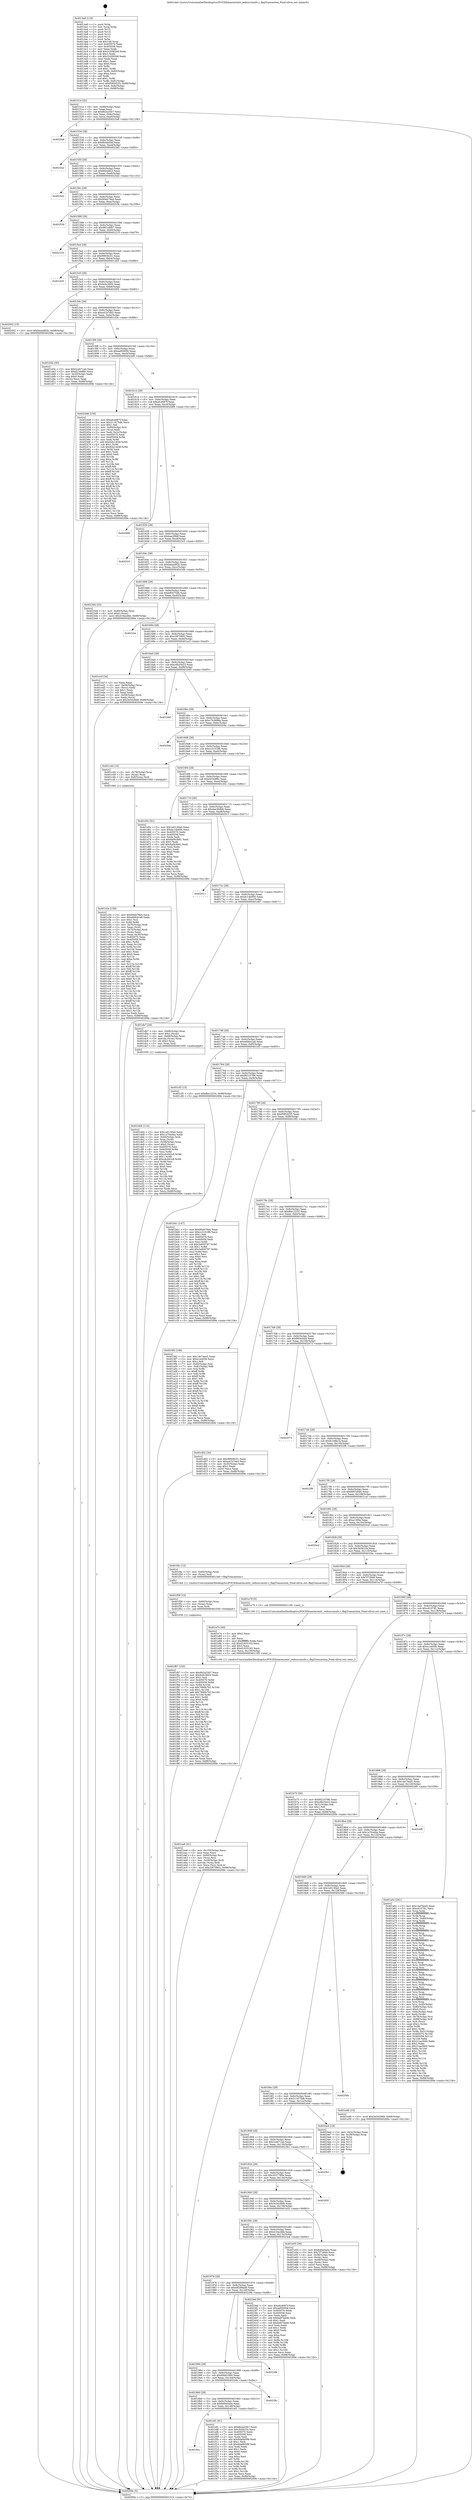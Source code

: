 digraph "0x4014a0" {
  label = "0x4014a0 (/mnt/c/Users/mathe/Desktop/tcc/POCII/binaries/extr_redissrcmulti.c_flagTransaction_Final-ollvm.out::main(0))"
  labelloc = "t"
  node[shape=record]

  Entry [label="",width=0.3,height=0.3,shape=circle,fillcolor=black,style=filled]
  "0x401514" [label="{
     0x401514 [32]\l
     | [instrs]\l
     &nbsp;&nbsp;0x401514 \<+6\>: mov -0x88(%rbp),%eax\l
     &nbsp;&nbsp;0x40151a \<+2\>: mov %eax,%ecx\l
     &nbsp;&nbsp;0x40151c \<+6\>: sub $0x8b2a25b7,%ecx\l
     &nbsp;&nbsp;0x401522 \<+6\>: mov %eax,-0x9c(%rbp)\l
     &nbsp;&nbsp;0x401528 \<+6\>: mov %ecx,-0xa0(%rbp)\l
     &nbsp;&nbsp;0x40152e \<+6\>: je 00000000004025a8 \<main+0x1108\>\l
  }"]
  "0x4025a8" [label="{
     0x4025a8\l
  }", style=dashed]
  "0x401534" [label="{
     0x401534 [28]\l
     | [instrs]\l
     &nbsp;&nbsp;0x401534 \<+5\>: jmp 0000000000401539 \<main+0x99\>\l
     &nbsp;&nbsp;0x401539 \<+6\>: mov -0x9c(%rbp),%eax\l
     &nbsp;&nbsp;0x40153f \<+5\>: sub $0x8b4d45ef,%eax\l
     &nbsp;&nbsp;0x401544 \<+6\>: mov %eax,-0xa4(%rbp)\l
     &nbsp;&nbsp;0x40154a \<+6\>: je 00000000004023a2 \<main+0xf02\>\l
  }"]
  Exit [label="",width=0.3,height=0.3,shape=circle,fillcolor=black,style=filled,peripheries=2]
  "0x4023a2" [label="{
     0x4023a2\l
  }", style=dashed]
  "0x401550" [label="{
     0x401550 [28]\l
     | [instrs]\l
     &nbsp;&nbsp;0x401550 \<+5\>: jmp 0000000000401555 \<main+0xb5\>\l
     &nbsp;&nbsp;0x401555 \<+6\>: mov -0x9c(%rbp),%eax\l
     &nbsp;&nbsp;0x40155b \<+5\>: sub $0x8decfdc3,%eax\l
     &nbsp;&nbsp;0x401560 \<+6\>: mov %eax,-0xa8(%rbp)\l
     &nbsp;&nbsp;0x401566 \<+6\>: je 00000000004025d2 \<main+0x1132\>\l
  }"]
  "0x401f67" [label="{
     0x401f67 [155]\l
     | [instrs]\l
     &nbsp;&nbsp;0x401f67 \<+5\>: mov $0x8b2a25b7,%ecx\l
     &nbsp;&nbsp;0x401f6c \<+5\>: mov $0x9c6c3603,%edx\l
     &nbsp;&nbsp;0x401f71 \<+3\>: mov $0x1,%sil\l
     &nbsp;&nbsp;0x401f74 \<+8\>: mov 0x405070,%r8d\l
     &nbsp;&nbsp;0x401f7c \<+8\>: mov 0x405058,%r9d\l
     &nbsp;&nbsp;0x401f84 \<+3\>: mov %r8d,%r10d\l
     &nbsp;&nbsp;0x401f87 \<+7\>: sub $0x7680b793,%r10d\l
     &nbsp;&nbsp;0x401f8e \<+4\>: sub $0x1,%r10d\l
     &nbsp;&nbsp;0x401f92 \<+7\>: add $0x7680b793,%r10d\l
     &nbsp;&nbsp;0x401f99 \<+4\>: imul %r10d,%r8d\l
     &nbsp;&nbsp;0x401f9d \<+4\>: and $0x1,%r8d\l
     &nbsp;&nbsp;0x401fa1 \<+4\>: cmp $0x0,%r8d\l
     &nbsp;&nbsp;0x401fa5 \<+4\>: sete %r11b\l
     &nbsp;&nbsp;0x401fa9 \<+4\>: cmp $0xa,%r9d\l
     &nbsp;&nbsp;0x401fad \<+3\>: setl %bl\l
     &nbsp;&nbsp;0x401fb0 \<+3\>: mov %r11b,%r14b\l
     &nbsp;&nbsp;0x401fb3 \<+4\>: xor $0xff,%r14b\l
     &nbsp;&nbsp;0x401fb7 \<+3\>: mov %bl,%r15b\l
     &nbsp;&nbsp;0x401fba \<+4\>: xor $0xff,%r15b\l
     &nbsp;&nbsp;0x401fbe \<+4\>: xor $0x0,%sil\l
     &nbsp;&nbsp;0x401fc2 \<+3\>: mov %r14b,%r12b\l
     &nbsp;&nbsp;0x401fc5 \<+4\>: and $0x0,%r12b\l
     &nbsp;&nbsp;0x401fc9 \<+3\>: and %sil,%r11b\l
     &nbsp;&nbsp;0x401fcc \<+3\>: mov %r15b,%r13b\l
     &nbsp;&nbsp;0x401fcf \<+4\>: and $0x0,%r13b\l
     &nbsp;&nbsp;0x401fd3 \<+3\>: and %sil,%bl\l
     &nbsp;&nbsp;0x401fd6 \<+3\>: or %r11b,%r12b\l
     &nbsp;&nbsp;0x401fd9 \<+3\>: or %bl,%r13b\l
     &nbsp;&nbsp;0x401fdc \<+3\>: xor %r13b,%r12b\l
     &nbsp;&nbsp;0x401fdf \<+3\>: or %r15b,%r14b\l
     &nbsp;&nbsp;0x401fe2 \<+4\>: xor $0xff,%r14b\l
     &nbsp;&nbsp;0x401fe6 \<+4\>: or $0x0,%sil\l
     &nbsp;&nbsp;0x401fea \<+3\>: and %sil,%r14b\l
     &nbsp;&nbsp;0x401fed \<+3\>: or %r14b,%r12b\l
     &nbsp;&nbsp;0x401ff0 \<+4\>: test $0x1,%r12b\l
     &nbsp;&nbsp;0x401ff4 \<+3\>: cmovne %edx,%ecx\l
     &nbsp;&nbsp;0x401ff7 \<+6\>: mov %ecx,-0x88(%rbp)\l
     &nbsp;&nbsp;0x401ffd \<+5\>: jmp 000000000040269e \<main+0x11fe\>\l
  }"]
  "0x4025d2" [label="{
     0x4025d2\l
  }", style=dashed]
  "0x40156c" [label="{
     0x40156c [28]\l
     | [instrs]\l
     &nbsp;&nbsp;0x40156c \<+5\>: jmp 0000000000401571 \<main+0xd1\>\l
     &nbsp;&nbsp;0x401571 \<+6\>: mov -0x9c(%rbp),%eax\l
     &nbsp;&nbsp;0x401577 \<+5\>: sub $0x90eb79a4,%eax\l
     &nbsp;&nbsp;0x40157c \<+6\>: mov %eax,-0xac(%rbp)\l
     &nbsp;&nbsp;0x401582 \<+6\>: je 000000000040253b \<main+0x109b\>\l
  }"]
  "0x401f58" [label="{
     0x401f58 [15]\l
     | [instrs]\l
     &nbsp;&nbsp;0x401f58 \<+4\>: mov -0x60(%rbp),%rax\l
     &nbsp;&nbsp;0x401f5c \<+3\>: mov (%rax),%rax\l
     &nbsp;&nbsp;0x401f5f \<+3\>: mov %rax,%rdi\l
     &nbsp;&nbsp;0x401f62 \<+5\>: call 0000000000401030 \<free@plt\>\l
     | [calls]\l
     &nbsp;&nbsp;0x401030 \{1\} (unknown)\l
  }"]
  "0x40253b" [label="{
     0x40253b\l
  }", style=dashed]
  "0x401588" [label="{
     0x401588 [28]\l
     | [instrs]\l
     &nbsp;&nbsp;0x401588 \<+5\>: jmp 000000000040158d \<main+0xed\>\l
     &nbsp;&nbsp;0x40158d \<+6\>: mov -0x9c(%rbp),%eax\l
     &nbsp;&nbsp;0x401593 \<+5\>: sub $0x981cd6b7,%eax\l
     &nbsp;&nbsp;0x401598 \<+6\>: mov %eax,-0xb0(%rbp)\l
     &nbsp;&nbsp;0x40159e \<+6\>: je 0000000000402219 \<main+0xd79\>\l
  }"]
  "0x4019cc" [label="{
     0x4019cc\l
  }", style=dashed]
  "0x402219" [label="{
     0x402219\l
  }", style=dashed]
  "0x4015a4" [label="{
     0x4015a4 [28]\l
     | [instrs]\l
     &nbsp;&nbsp;0x4015a4 \<+5\>: jmp 00000000004015a9 \<main+0x109\>\l
     &nbsp;&nbsp;0x4015a9 \<+6\>: mov -0x9c(%rbp),%eax\l
     &nbsp;&nbsp;0x4015af \<+5\>: sub $0x99836c51,%eax\l
     &nbsp;&nbsp;0x4015b4 \<+6\>: mov %eax,-0xb4(%rbp)\l
     &nbsp;&nbsp;0x4015ba \<+6\>: je 0000000000401d20 \<main+0x880\>\l
  }"]
  "0x401ef1" [label="{
     0x401ef1 [91]\l
     | [instrs]\l
     &nbsp;&nbsp;0x401ef1 \<+5\>: mov $0x8b2a25b7,%eax\l
     &nbsp;&nbsp;0x401ef6 \<+5\>: mov $0x3b56234,%ecx\l
     &nbsp;&nbsp;0x401efb \<+7\>: mov 0x405070,%edx\l
     &nbsp;&nbsp;0x401f02 \<+7\>: mov 0x405058,%esi\l
     &nbsp;&nbsp;0x401f09 \<+2\>: mov %edx,%edi\l
     &nbsp;&nbsp;0x401f0b \<+6\>: add $0x6da0b098,%edi\l
     &nbsp;&nbsp;0x401f11 \<+3\>: sub $0x1,%edi\l
     &nbsp;&nbsp;0x401f14 \<+6\>: sub $0x6da0b098,%edi\l
     &nbsp;&nbsp;0x401f1a \<+3\>: imul %edi,%edx\l
     &nbsp;&nbsp;0x401f1d \<+3\>: and $0x1,%edx\l
     &nbsp;&nbsp;0x401f20 \<+3\>: cmp $0x0,%edx\l
     &nbsp;&nbsp;0x401f23 \<+4\>: sete %r8b\l
     &nbsp;&nbsp;0x401f27 \<+3\>: cmp $0xa,%esi\l
     &nbsp;&nbsp;0x401f2a \<+4\>: setl %r9b\l
     &nbsp;&nbsp;0x401f2e \<+3\>: mov %r8b,%r10b\l
     &nbsp;&nbsp;0x401f31 \<+3\>: and %r9b,%r10b\l
     &nbsp;&nbsp;0x401f34 \<+3\>: xor %r9b,%r8b\l
     &nbsp;&nbsp;0x401f37 \<+3\>: or %r8b,%r10b\l
     &nbsp;&nbsp;0x401f3a \<+4\>: test $0x1,%r10b\l
     &nbsp;&nbsp;0x401f3e \<+3\>: cmovne %ecx,%eax\l
     &nbsp;&nbsp;0x401f41 \<+6\>: mov %eax,-0x88(%rbp)\l
     &nbsp;&nbsp;0x401f47 \<+5\>: jmp 000000000040269e \<main+0x11fe\>\l
  }"]
  "0x401d20" [label="{
     0x401d20\l
  }", style=dashed]
  "0x4015c0" [label="{
     0x4015c0 [28]\l
     | [instrs]\l
     &nbsp;&nbsp;0x4015c0 \<+5\>: jmp 00000000004015c5 \<main+0x125\>\l
     &nbsp;&nbsp;0x4015c5 \<+6\>: mov -0x9c(%rbp),%eax\l
     &nbsp;&nbsp;0x4015cb \<+5\>: sub $0x9c6c3603,%eax\l
     &nbsp;&nbsp;0x4015d0 \<+6\>: mov %eax,-0xb8(%rbp)\l
     &nbsp;&nbsp;0x4015d6 \<+6\>: je 0000000000402002 \<main+0xb62\>\l
  }"]
  "0x4019b0" [label="{
     0x4019b0 [28]\l
     | [instrs]\l
     &nbsp;&nbsp;0x4019b0 \<+5\>: jmp 00000000004019b5 \<main+0x515\>\l
     &nbsp;&nbsp;0x4019b5 \<+6\>: mov -0x9c(%rbp),%eax\l
     &nbsp;&nbsp;0x4019bb \<+5\>: sub $0x6d0e0a0a,%eax\l
     &nbsp;&nbsp;0x4019c0 \<+6\>: mov %eax,-0x148(%rbp)\l
     &nbsp;&nbsp;0x4019c6 \<+6\>: je 0000000000401ef1 \<main+0xa51\>\l
  }"]
  "0x402002" [label="{
     0x402002 [15]\l
     | [instrs]\l
     &nbsp;&nbsp;0x402002 \<+10\>: movl $0xbeead92b,-0x88(%rbp)\l
     &nbsp;&nbsp;0x40200c \<+5\>: jmp 000000000040269e \<main+0x11fe\>\l
  }"]
  "0x4015dc" [label="{
     0x4015dc [28]\l
     | [instrs]\l
     &nbsp;&nbsp;0x4015dc \<+5\>: jmp 00000000004015e1 \<main+0x141\>\l
     &nbsp;&nbsp;0x4015e1 \<+6\>: mov -0x9c(%rbp),%eax\l
     &nbsp;&nbsp;0x4015e7 \<+5\>: sub $0xa41b7eb3,%eax\l
     &nbsp;&nbsp;0x4015ec \<+6\>: mov %eax,-0xbc(%rbp)\l
     &nbsp;&nbsp;0x4015f2 \<+6\>: je 0000000000401d3e \<main+0x89e\>\l
  }"]
  "0x40228c" [label="{
     0x40228c\l
  }", style=dashed]
  "0x401d3e" [label="{
     0x401d3e [30]\l
     | [instrs]\l
     &nbsp;&nbsp;0x401d3e \<+5\>: mov $0x2ce671ad,%eax\l
     &nbsp;&nbsp;0x401d43 \<+5\>: mov $0xd234df8c,%ecx\l
     &nbsp;&nbsp;0x401d48 \<+3\>: mov -0x30(%rbp),%edx\l
     &nbsp;&nbsp;0x401d4b \<+3\>: cmp $0x0,%edx\l
     &nbsp;&nbsp;0x401d4e \<+3\>: cmove %ecx,%eax\l
     &nbsp;&nbsp;0x401d51 \<+6\>: mov %eax,-0x88(%rbp)\l
     &nbsp;&nbsp;0x401d57 \<+5\>: jmp 000000000040269e \<main+0x11fe\>\l
  }"]
  "0x4015f8" [label="{
     0x4015f8 [28]\l
     | [instrs]\l
     &nbsp;&nbsp;0x4015f8 \<+5\>: jmp 00000000004015fd \<main+0x15d\>\l
     &nbsp;&nbsp;0x4015fd \<+6\>: mov -0x9c(%rbp),%eax\l
     &nbsp;&nbsp;0x401603 \<+5\>: sub $0xaef50058,%eax\l
     &nbsp;&nbsp;0x401608 \<+6\>: mov %eax,-0xc0(%rbp)\l
     &nbsp;&nbsp;0x40160e \<+6\>: je 0000000000402448 \<main+0xfa8\>\l
  }"]
  "0x401994" [label="{
     0x401994 [28]\l
     | [instrs]\l
     &nbsp;&nbsp;0x401994 \<+5\>: jmp 0000000000401999 \<main+0x4f9\>\l
     &nbsp;&nbsp;0x401999 \<+6\>: mov -0x9c(%rbp),%eax\l
     &nbsp;&nbsp;0x40199f \<+5\>: sub $0x69dd1660,%eax\l
     &nbsp;&nbsp;0x4019a4 \<+6\>: mov %eax,-0x144(%rbp)\l
     &nbsp;&nbsp;0x4019aa \<+6\>: je 000000000040228c \<main+0xdec\>\l
  }"]
  "0x402448" [label="{
     0x402448 [156]\l
     | [instrs]\l
     &nbsp;&nbsp;0x402448 \<+5\>: mov $0xafc4687f,%eax\l
     &nbsp;&nbsp;0x40244d \<+5\>: mov $0x211675db,%ecx\l
     &nbsp;&nbsp;0x402452 \<+2\>: mov $0x1,%dl\l
     &nbsp;&nbsp;0x402454 \<+4\>: mov -0x80(%rbp),%rsi\l
     &nbsp;&nbsp;0x402458 \<+2\>: mov (%rsi),%edi\l
     &nbsp;&nbsp;0x40245a \<+3\>: mov %edi,-0x2c(%rbp)\l
     &nbsp;&nbsp;0x40245d \<+7\>: mov 0x405070,%edi\l
     &nbsp;&nbsp;0x402464 \<+8\>: mov 0x405058,%r8d\l
     &nbsp;&nbsp;0x40246c \<+3\>: mov %edi,%r9d\l
     &nbsp;&nbsp;0x40246f \<+7\>: add $0x92b1404f,%r9d\l
     &nbsp;&nbsp;0x402476 \<+4\>: sub $0x1,%r9d\l
     &nbsp;&nbsp;0x40247a \<+7\>: sub $0x92b1404f,%r9d\l
     &nbsp;&nbsp;0x402481 \<+4\>: imul %r9d,%edi\l
     &nbsp;&nbsp;0x402485 \<+3\>: and $0x1,%edi\l
     &nbsp;&nbsp;0x402488 \<+3\>: cmp $0x0,%edi\l
     &nbsp;&nbsp;0x40248b \<+4\>: sete %r10b\l
     &nbsp;&nbsp;0x40248f \<+4\>: cmp $0xa,%r8d\l
     &nbsp;&nbsp;0x402493 \<+4\>: setl %r11b\l
     &nbsp;&nbsp;0x402497 \<+3\>: mov %r10b,%bl\l
     &nbsp;&nbsp;0x40249a \<+3\>: xor $0xff,%bl\l
     &nbsp;&nbsp;0x40249d \<+3\>: mov %r11b,%r14b\l
     &nbsp;&nbsp;0x4024a0 \<+4\>: xor $0xff,%r14b\l
     &nbsp;&nbsp;0x4024a4 \<+3\>: xor $0x1,%dl\l
     &nbsp;&nbsp;0x4024a7 \<+3\>: mov %bl,%r15b\l
     &nbsp;&nbsp;0x4024aa \<+4\>: and $0xff,%r15b\l
     &nbsp;&nbsp;0x4024ae \<+3\>: and %dl,%r10b\l
     &nbsp;&nbsp;0x4024b1 \<+3\>: mov %r14b,%r12b\l
     &nbsp;&nbsp;0x4024b4 \<+4\>: and $0xff,%r12b\l
     &nbsp;&nbsp;0x4024b8 \<+3\>: and %dl,%r11b\l
     &nbsp;&nbsp;0x4024bb \<+3\>: or %r10b,%r15b\l
     &nbsp;&nbsp;0x4024be \<+3\>: or %r11b,%r12b\l
     &nbsp;&nbsp;0x4024c1 \<+3\>: xor %r12b,%r15b\l
     &nbsp;&nbsp;0x4024c4 \<+3\>: or %r14b,%bl\l
     &nbsp;&nbsp;0x4024c7 \<+3\>: xor $0xff,%bl\l
     &nbsp;&nbsp;0x4024ca \<+3\>: or $0x1,%dl\l
     &nbsp;&nbsp;0x4024cd \<+2\>: and %dl,%bl\l
     &nbsp;&nbsp;0x4024cf \<+3\>: or %bl,%r15b\l
     &nbsp;&nbsp;0x4024d2 \<+4\>: test $0x1,%r15b\l
     &nbsp;&nbsp;0x4024d6 \<+3\>: cmovne %ecx,%eax\l
     &nbsp;&nbsp;0x4024d9 \<+6\>: mov %eax,-0x88(%rbp)\l
     &nbsp;&nbsp;0x4024df \<+5\>: jmp 000000000040269e \<main+0x11fe\>\l
  }"]
  "0x401614" [label="{
     0x401614 [28]\l
     | [instrs]\l
     &nbsp;&nbsp;0x401614 \<+5\>: jmp 0000000000401619 \<main+0x179\>\l
     &nbsp;&nbsp;0x401619 \<+6\>: mov -0x9c(%rbp),%eax\l
     &nbsp;&nbsp;0x40161f \<+5\>: sub $0xafc4687f,%eax\l
     &nbsp;&nbsp;0x401624 \<+6\>: mov %eax,-0xc4(%rbp)\l
     &nbsp;&nbsp;0x40162a \<+6\>: je 0000000000402689 \<main+0x11e9\>\l
  }"]
  "0x40229b" [label="{
     0x40229b\l
  }", style=dashed]
  "0x402689" [label="{
     0x402689\l
  }", style=dashed]
  "0x401630" [label="{
     0x401630 [28]\l
     | [instrs]\l
     &nbsp;&nbsp;0x401630 \<+5\>: jmp 0000000000401635 \<main+0x195\>\l
     &nbsp;&nbsp;0x401635 \<+6\>: mov -0x9c(%rbp),%eax\l
     &nbsp;&nbsp;0x40163b \<+5\>: sub $0xbaa3f9df,%eax\l
     &nbsp;&nbsp;0x401640 \<+6\>: mov %eax,-0xc8(%rbp)\l
     &nbsp;&nbsp;0x401646 \<+6\>: je 00000000004023c0 \<main+0xf20\>\l
  }"]
  "0x401978" [label="{
     0x401978 [28]\l
     | [instrs]\l
     &nbsp;&nbsp;0x401978 \<+5\>: jmp 000000000040197d \<main+0x4dd\>\l
     &nbsp;&nbsp;0x40197d \<+6\>: mov -0x9c(%rbp),%eax\l
     &nbsp;&nbsp;0x401983 \<+5\>: sub $0x68288ad8,%eax\l
     &nbsp;&nbsp;0x401988 \<+6\>: mov %eax,-0x140(%rbp)\l
     &nbsp;&nbsp;0x40198e \<+6\>: je 000000000040229b \<main+0xdfb\>\l
  }"]
  "0x4023c0" [label="{
     0x4023c0\l
  }", style=dashed]
  "0x40164c" [label="{
     0x40164c [28]\l
     | [instrs]\l
     &nbsp;&nbsp;0x40164c \<+5\>: jmp 0000000000401651 \<main+0x1b1\>\l
     &nbsp;&nbsp;0x401651 \<+6\>: mov -0x9c(%rbp),%eax\l
     &nbsp;&nbsp;0x401657 \<+5\>: sub $0xbeead92b,%eax\l
     &nbsp;&nbsp;0x40165c \<+6\>: mov %eax,-0xcc(%rbp)\l
     &nbsp;&nbsp;0x401662 \<+6\>: je 00000000004023d4 \<main+0xf34\>\l
  }"]
  "0x4023ed" [label="{
     0x4023ed [91]\l
     | [instrs]\l
     &nbsp;&nbsp;0x4023ed \<+5\>: mov $0xafc4687f,%eax\l
     &nbsp;&nbsp;0x4023f2 \<+5\>: mov $0xaef50058,%ecx\l
     &nbsp;&nbsp;0x4023f7 \<+7\>: mov 0x405070,%edx\l
     &nbsp;&nbsp;0x4023fe \<+7\>: mov 0x405058,%esi\l
     &nbsp;&nbsp;0x402405 \<+2\>: mov %edx,%edi\l
     &nbsp;&nbsp;0x402407 \<+6\>: add $0xbe87bb46,%edi\l
     &nbsp;&nbsp;0x40240d \<+3\>: sub $0x1,%edi\l
     &nbsp;&nbsp;0x402410 \<+6\>: sub $0xbe87bb46,%edi\l
     &nbsp;&nbsp;0x402416 \<+3\>: imul %edi,%edx\l
     &nbsp;&nbsp;0x402419 \<+3\>: and $0x1,%edx\l
     &nbsp;&nbsp;0x40241c \<+3\>: cmp $0x0,%edx\l
     &nbsp;&nbsp;0x40241f \<+4\>: sete %r8b\l
     &nbsp;&nbsp;0x402423 \<+3\>: cmp $0xa,%esi\l
     &nbsp;&nbsp;0x402426 \<+4\>: setl %r9b\l
     &nbsp;&nbsp;0x40242a \<+3\>: mov %r8b,%r10b\l
     &nbsp;&nbsp;0x40242d \<+3\>: and %r9b,%r10b\l
     &nbsp;&nbsp;0x402430 \<+3\>: xor %r9b,%r8b\l
     &nbsp;&nbsp;0x402433 \<+3\>: or %r8b,%r10b\l
     &nbsp;&nbsp;0x402436 \<+4\>: test $0x1,%r10b\l
     &nbsp;&nbsp;0x40243a \<+3\>: cmovne %ecx,%eax\l
     &nbsp;&nbsp;0x40243d \<+6\>: mov %eax,-0x88(%rbp)\l
     &nbsp;&nbsp;0x402443 \<+5\>: jmp 000000000040269e \<main+0x11fe\>\l
  }"]
  "0x4023d4" [label="{
     0x4023d4 [25]\l
     | [instrs]\l
     &nbsp;&nbsp;0x4023d4 \<+4\>: mov -0x80(%rbp),%rax\l
     &nbsp;&nbsp;0x4023d8 \<+6\>: movl $0x0,(%rax)\l
     &nbsp;&nbsp;0x4023de \<+10\>: movl $0x410acdbb,-0x88(%rbp)\l
     &nbsp;&nbsp;0x4023e8 \<+5\>: jmp 000000000040269e \<main+0x11fe\>\l
  }"]
  "0x401668" [label="{
     0x401668 [28]\l
     | [instrs]\l
     &nbsp;&nbsp;0x401668 \<+5\>: jmp 000000000040166d \<main+0x1cd\>\l
     &nbsp;&nbsp;0x40166d \<+6\>: mov -0x9c(%rbp),%eax\l
     &nbsp;&nbsp;0x401673 \<+5\>: sub $0xbf047546,%eax\l
     &nbsp;&nbsp;0x401678 \<+6\>: mov %eax,-0xd0(%rbp)\l
     &nbsp;&nbsp;0x40167e \<+6\>: je 00000000004021be \<main+0xd1e\>\l
  }"]
  "0x401ea6" [label="{
     0x401ea6 [41]\l
     | [instrs]\l
     &nbsp;&nbsp;0x401ea6 \<+6\>: mov -0x150(%rbp),%ecx\l
     &nbsp;&nbsp;0x401eac \<+3\>: imul %eax,%ecx\l
     &nbsp;&nbsp;0x401eaf \<+4\>: mov -0x60(%rbp),%rsi\l
     &nbsp;&nbsp;0x401eb3 \<+3\>: mov (%rsi),%rsi\l
     &nbsp;&nbsp;0x401eb6 \<+4\>: mov -0x58(%rbp),%rdi\l
     &nbsp;&nbsp;0x401eba \<+3\>: movslq (%rdi),%rdi\l
     &nbsp;&nbsp;0x401ebd \<+3\>: mov %ecx,(%rsi,%rdi,4)\l
     &nbsp;&nbsp;0x401ec0 \<+10\>: movl $0xc5870801,-0x88(%rbp)\l
     &nbsp;&nbsp;0x401eca \<+5\>: jmp 000000000040269e \<main+0x11fe\>\l
  }"]
  "0x4021be" [label="{
     0x4021be\l
  }", style=dashed]
  "0x401684" [label="{
     0x401684 [28]\l
     | [instrs]\l
     &nbsp;&nbsp;0x401684 \<+5\>: jmp 0000000000401689 \<main+0x1e9\>\l
     &nbsp;&nbsp;0x401689 \<+6\>: mov -0x9c(%rbp),%eax\l
     &nbsp;&nbsp;0x40168f \<+5\>: sub $0xc5870801,%eax\l
     &nbsp;&nbsp;0x401694 \<+6\>: mov %eax,-0xd4(%rbp)\l
     &nbsp;&nbsp;0x40169a \<+6\>: je 0000000000401ecf \<main+0xa2f\>\l
  }"]
  "0x401e7e" [label="{
     0x401e7e [40]\l
     | [instrs]\l
     &nbsp;&nbsp;0x401e7e \<+5\>: mov $0x2,%ecx\l
     &nbsp;&nbsp;0x401e83 \<+1\>: cltd\l
     &nbsp;&nbsp;0x401e84 \<+2\>: idiv %ecx\l
     &nbsp;&nbsp;0x401e86 \<+6\>: imul $0xfffffffe,%edx,%ecx\l
     &nbsp;&nbsp;0x401e8c \<+6\>: sub $0xd1935163,%ecx\l
     &nbsp;&nbsp;0x401e92 \<+3\>: add $0x1,%ecx\l
     &nbsp;&nbsp;0x401e95 \<+6\>: add $0xd1935163,%ecx\l
     &nbsp;&nbsp;0x401e9b \<+6\>: mov %ecx,-0x150(%rbp)\l
     &nbsp;&nbsp;0x401ea1 \<+5\>: call 0000000000401160 \<next_i\>\l
     | [calls]\l
     &nbsp;&nbsp;0x401160 \{1\} (/mnt/c/Users/mathe/Desktop/tcc/POCII/binaries/extr_redissrcmulti.c_flagTransaction_Final-ollvm.out::next_i)\l
  }"]
  "0x401ecf" [label="{
     0x401ecf [34]\l
     | [instrs]\l
     &nbsp;&nbsp;0x401ecf \<+2\>: xor %eax,%eax\l
     &nbsp;&nbsp;0x401ed1 \<+4\>: mov -0x58(%rbp),%rcx\l
     &nbsp;&nbsp;0x401ed5 \<+2\>: mov (%rcx),%edx\l
     &nbsp;&nbsp;0x401ed7 \<+3\>: sub $0x1,%eax\l
     &nbsp;&nbsp;0x401eda \<+2\>: sub %eax,%edx\l
     &nbsp;&nbsp;0x401edc \<+4\>: mov -0x58(%rbp),%rcx\l
     &nbsp;&nbsp;0x401ee0 \<+2\>: mov %edx,(%rcx)\l
     &nbsp;&nbsp;0x401ee2 \<+10\>: movl $0x3e3428d9,-0x88(%rbp)\l
     &nbsp;&nbsp;0x401eec \<+5\>: jmp 000000000040269e \<main+0x11fe\>\l
  }"]
  "0x4016a0" [label="{
     0x4016a0 [28]\l
     | [instrs]\l
     &nbsp;&nbsp;0x4016a0 \<+5\>: jmp 00000000004016a5 \<main+0x205\>\l
     &nbsp;&nbsp;0x4016a5 \<+6\>: mov -0x9c(%rbp),%eax\l
     &nbsp;&nbsp;0x4016ab \<+5\>: sub $0xc6b25e23,%eax\l
     &nbsp;&nbsp;0x4016b0 \<+6\>: mov %eax,-0xd8(%rbp)\l
     &nbsp;&nbsp;0x4016b6 \<+6\>: je 0000000000401b93 \<main+0x6f3\>\l
  }"]
  "0x40195c" [label="{
     0x40195c [28]\l
     | [instrs]\l
     &nbsp;&nbsp;0x40195c \<+5\>: jmp 0000000000401961 \<main+0x4c1\>\l
     &nbsp;&nbsp;0x401961 \<+6\>: mov -0x9c(%rbp),%eax\l
     &nbsp;&nbsp;0x401967 \<+5\>: sub $0x410acdbb,%eax\l
     &nbsp;&nbsp;0x40196c \<+6\>: mov %eax,-0x13c(%rbp)\l
     &nbsp;&nbsp;0x401972 \<+6\>: je 00000000004023ed \<main+0xf4d\>\l
  }"]
  "0x401b93" [label="{
     0x401b93\l
  }", style=dashed]
  "0x4016bc" [label="{
     0x4016bc [28]\l
     | [instrs]\l
     &nbsp;&nbsp;0x4016bc \<+5\>: jmp 00000000004016c1 \<main+0x221\>\l
     &nbsp;&nbsp;0x4016c1 \<+6\>: mov -0x9c(%rbp),%eax\l
     &nbsp;&nbsp;0x4016c7 \<+5\>: sub $0xc7b3698a,%eax\l
     &nbsp;&nbsp;0x4016cc \<+6\>: mov %eax,-0xdc(%rbp)\l
     &nbsp;&nbsp;0x4016d2 \<+6\>: je 000000000040204e \<main+0xbae\>\l
  }"]
  "0x401e55" [label="{
     0x401e55 [36]\l
     | [instrs]\l
     &nbsp;&nbsp;0x401e55 \<+5\>: mov $0x6d0e0a0a,%eax\l
     &nbsp;&nbsp;0x401e5a \<+5\>: mov $0x7f72849,%ecx\l
     &nbsp;&nbsp;0x401e5f \<+4\>: mov -0x58(%rbp),%rdx\l
     &nbsp;&nbsp;0x401e63 \<+2\>: mov (%rdx),%esi\l
     &nbsp;&nbsp;0x401e65 \<+4\>: mov -0x68(%rbp),%rdx\l
     &nbsp;&nbsp;0x401e69 \<+2\>: cmp (%rdx),%esi\l
     &nbsp;&nbsp;0x401e6b \<+3\>: cmovl %ecx,%eax\l
     &nbsp;&nbsp;0x401e6e \<+6\>: mov %eax,-0x88(%rbp)\l
     &nbsp;&nbsp;0x401e74 \<+5\>: jmp 000000000040269e \<main+0x11fe\>\l
  }"]
  "0x40204e" [label="{
     0x40204e\l
  }", style=dashed]
  "0x4016d8" [label="{
     0x4016d8 [28]\l
     | [instrs]\l
     &nbsp;&nbsp;0x4016d8 \<+5\>: jmp 00000000004016dd \<main+0x23d\>\l
     &nbsp;&nbsp;0x4016dd \<+6\>: mov -0x9c(%rbp),%eax\l
     &nbsp;&nbsp;0x4016e3 \<+5\>: sub $0xcc210186,%eax\l
     &nbsp;&nbsp;0x4016e8 \<+6\>: mov %eax,-0xe0(%rbp)\l
     &nbsp;&nbsp;0x4016ee \<+6\>: je 0000000000401c44 \<main+0x7a4\>\l
  }"]
  "0x401940" [label="{
     0x401940 [28]\l
     | [instrs]\l
     &nbsp;&nbsp;0x401940 \<+5\>: jmp 0000000000401945 \<main+0x4a5\>\l
     &nbsp;&nbsp;0x401945 \<+6\>: mov -0x9c(%rbp),%eax\l
     &nbsp;&nbsp;0x40194b \<+5\>: sub $0x3e3428d9,%eax\l
     &nbsp;&nbsp;0x401950 \<+6\>: mov %eax,-0x138(%rbp)\l
     &nbsp;&nbsp;0x401956 \<+6\>: je 0000000000401e55 \<main+0x9b5\>\l
  }"]
  "0x401c44" [label="{
     0x401c44 [16]\l
     | [instrs]\l
     &nbsp;&nbsp;0x401c44 \<+4\>: mov -0x78(%rbp),%rax\l
     &nbsp;&nbsp;0x401c48 \<+3\>: mov (%rax),%rax\l
     &nbsp;&nbsp;0x401c4b \<+4\>: mov 0x8(%rax),%rdi\l
     &nbsp;&nbsp;0x401c4f \<+5\>: call 0000000000401060 \<atoi@plt\>\l
     | [calls]\l
     &nbsp;&nbsp;0x401060 \{1\} (unknown)\l
  }"]
  "0x4016f4" [label="{
     0x4016f4 [28]\l
     | [instrs]\l
     &nbsp;&nbsp;0x4016f4 \<+5\>: jmp 00000000004016f9 \<main+0x259\>\l
     &nbsp;&nbsp;0x4016f9 \<+6\>: mov -0x9c(%rbp),%eax\l
     &nbsp;&nbsp;0x4016ff \<+5\>: sub $0xd234df8c,%eax\l
     &nbsp;&nbsp;0x401704 \<+6\>: mov %eax,-0xe4(%rbp)\l
     &nbsp;&nbsp;0x40170a \<+6\>: je 0000000000401d5c \<main+0x8bc\>\l
  }"]
  "0x40265f" [label="{
     0x40265f\l
  }", style=dashed]
  "0x401d5c" [label="{
     0x401d5c [91]\l
     | [instrs]\l
     &nbsp;&nbsp;0x401d5c \<+5\>: mov $0x1e0130a0,%eax\l
     &nbsp;&nbsp;0x401d61 \<+5\>: mov $0xdc14b950,%ecx\l
     &nbsp;&nbsp;0x401d66 \<+7\>: mov 0x405070,%edx\l
     &nbsp;&nbsp;0x401d6d \<+7\>: mov 0x405058,%esi\l
     &nbsp;&nbsp;0x401d74 \<+2\>: mov %edx,%edi\l
     &nbsp;&nbsp;0x401d76 \<+6\>: sub $0x6a0b3b61,%edi\l
     &nbsp;&nbsp;0x401d7c \<+3\>: sub $0x1,%edi\l
     &nbsp;&nbsp;0x401d7f \<+6\>: add $0x6a0b3b61,%edi\l
     &nbsp;&nbsp;0x401d85 \<+3\>: imul %edi,%edx\l
     &nbsp;&nbsp;0x401d88 \<+3\>: and $0x1,%edx\l
     &nbsp;&nbsp;0x401d8b \<+3\>: cmp $0x0,%edx\l
     &nbsp;&nbsp;0x401d8e \<+4\>: sete %r8b\l
     &nbsp;&nbsp;0x401d92 \<+3\>: cmp $0xa,%esi\l
     &nbsp;&nbsp;0x401d95 \<+4\>: setl %r9b\l
     &nbsp;&nbsp;0x401d99 \<+3\>: mov %r8b,%r10b\l
     &nbsp;&nbsp;0x401d9c \<+3\>: and %r9b,%r10b\l
     &nbsp;&nbsp;0x401d9f \<+3\>: xor %r9b,%r8b\l
     &nbsp;&nbsp;0x401da2 \<+3\>: or %r8b,%r10b\l
     &nbsp;&nbsp;0x401da5 \<+4\>: test $0x1,%r10b\l
     &nbsp;&nbsp;0x401da9 \<+3\>: cmovne %ecx,%eax\l
     &nbsp;&nbsp;0x401dac \<+6\>: mov %eax,-0x88(%rbp)\l
     &nbsp;&nbsp;0x401db2 \<+5\>: jmp 000000000040269e \<main+0x11fe\>\l
  }"]
  "0x401710" [label="{
     0x401710 [28]\l
     | [instrs]\l
     &nbsp;&nbsp;0x401710 \<+5\>: jmp 0000000000401715 \<main+0x275\>\l
     &nbsp;&nbsp;0x401715 \<+6\>: mov -0x9c(%rbp),%eax\l
     &nbsp;&nbsp;0x40171b \<+5\>: sub $0xdae36db6,%eax\l
     &nbsp;&nbsp;0x401720 \<+6\>: mov %eax,-0xe8(%rbp)\l
     &nbsp;&nbsp;0x401726 \<+6\>: je 0000000000402011 \<main+0xb71\>\l
  }"]
  "0x401924" [label="{
     0x401924 [28]\l
     | [instrs]\l
     &nbsp;&nbsp;0x401924 \<+5\>: jmp 0000000000401929 \<main+0x489\>\l
     &nbsp;&nbsp;0x401929 \<+6\>: mov -0x9c(%rbp),%eax\l
     &nbsp;&nbsp;0x40192f \<+5\>: sub $0x3337780e,%eax\l
     &nbsp;&nbsp;0x401934 \<+6\>: mov %eax,-0x134(%rbp)\l
     &nbsp;&nbsp;0x40193a \<+6\>: je 000000000040265f \<main+0x11bf\>\l
  }"]
  "0x402011" [label="{
     0x402011\l
  }", style=dashed]
  "0x40172c" [label="{
     0x40172c [28]\l
     | [instrs]\l
     &nbsp;&nbsp;0x40172c \<+5\>: jmp 0000000000401731 \<main+0x291\>\l
     &nbsp;&nbsp;0x401731 \<+6\>: mov -0x9c(%rbp),%eax\l
     &nbsp;&nbsp;0x401737 \<+5\>: sub $0xdc14b950,%eax\l
     &nbsp;&nbsp;0x40173c \<+6\>: mov %eax,-0xec(%rbp)\l
     &nbsp;&nbsp;0x401742 \<+6\>: je 0000000000401db7 \<main+0x917\>\l
  }"]
  "0x4023b1" [label="{
     0x4023b1\l
  }", style=dashed]
  "0x401db7" [label="{
     0x401db7 [29]\l
     | [instrs]\l
     &nbsp;&nbsp;0x401db7 \<+4\>: mov -0x68(%rbp),%rax\l
     &nbsp;&nbsp;0x401dbb \<+6\>: movl $0x1,(%rax)\l
     &nbsp;&nbsp;0x401dc1 \<+4\>: mov -0x68(%rbp),%rax\l
     &nbsp;&nbsp;0x401dc5 \<+3\>: movslq (%rax),%rax\l
     &nbsp;&nbsp;0x401dc8 \<+4\>: shl $0x2,%rax\l
     &nbsp;&nbsp;0x401dcc \<+3\>: mov %rax,%rdi\l
     &nbsp;&nbsp;0x401dcf \<+5\>: call 0000000000401050 \<malloc@plt\>\l
     | [calls]\l
     &nbsp;&nbsp;0x401050 \{1\} (unknown)\l
  }"]
  "0x401748" [label="{
     0x401748 [28]\l
     | [instrs]\l
     &nbsp;&nbsp;0x401748 \<+5\>: jmp 000000000040174d \<main+0x2ad\>\l
     &nbsp;&nbsp;0x40174d \<+6\>: mov -0x9c(%rbp),%eax\l
     &nbsp;&nbsp;0x401753 \<+5\>: sub $0xe66b41a6,%eax\l
     &nbsp;&nbsp;0x401758 \<+6\>: mov %eax,-0xf0(%rbp)\l
     &nbsp;&nbsp;0x40175e \<+6\>: je 0000000000401cf3 \<main+0x853\>\l
  }"]
  "0x401908" [label="{
     0x401908 [28]\l
     | [instrs]\l
     &nbsp;&nbsp;0x401908 \<+5\>: jmp 000000000040190d \<main+0x46d\>\l
     &nbsp;&nbsp;0x40190d \<+6\>: mov -0x9c(%rbp),%eax\l
     &nbsp;&nbsp;0x401913 \<+5\>: sub $0x2ce671ad,%eax\l
     &nbsp;&nbsp;0x401918 \<+6\>: mov %eax,-0x130(%rbp)\l
     &nbsp;&nbsp;0x40191e \<+6\>: je 00000000004023b1 \<main+0xf11\>\l
  }"]
  "0x401cf3" [label="{
     0x401cf3 [15]\l
     | [instrs]\l
     &nbsp;&nbsp;0x401cf3 \<+10\>: movl $0xf6e12233,-0x88(%rbp)\l
     &nbsp;&nbsp;0x401cfd \<+5\>: jmp 000000000040269e \<main+0x11fe\>\l
  }"]
  "0x401764" [label="{
     0x401764 [28]\l
     | [instrs]\l
     &nbsp;&nbsp;0x401764 \<+5\>: jmp 0000000000401769 \<main+0x2c9\>\l
     &nbsp;&nbsp;0x401769 \<+6\>: mov -0x9c(%rbp),%eax\l
     &nbsp;&nbsp;0x40176f \<+5\>: sub $0xf0210796,%eax\l
     &nbsp;&nbsp;0x401774 \<+6\>: mov %eax,-0xf4(%rbp)\l
     &nbsp;&nbsp;0x40177a \<+6\>: je 0000000000401bb1 \<main+0x711\>\l
  }"]
  "0x4024e4" [label="{
     0x4024e4 [18]\l
     | [instrs]\l
     &nbsp;&nbsp;0x4024e4 \<+3\>: mov -0x2c(%rbp),%eax\l
     &nbsp;&nbsp;0x4024e7 \<+4\>: lea -0x28(%rbp),%rsp\l
     &nbsp;&nbsp;0x4024eb \<+1\>: pop %rbx\l
     &nbsp;&nbsp;0x4024ec \<+2\>: pop %r12\l
     &nbsp;&nbsp;0x4024ee \<+2\>: pop %r13\l
     &nbsp;&nbsp;0x4024f0 \<+2\>: pop %r14\l
     &nbsp;&nbsp;0x4024f2 \<+2\>: pop %r15\l
     &nbsp;&nbsp;0x4024f4 \<+1\>: pop %rbp\l
     &nbsp;&nbsp;0x4024f5 \<+1\>: ret\l
  }"]
  "0x401bb1" [label="{
     0x401bb1 [147]\l
     | [instrs]\l
     &nbsp;&nbsp;0x401bb1 \<+5\>: mov $0x90eb79a4,%eax\l
     &nbsp;&nbsp;0x401bb6 \<+5\>: mov $0xcc210186,%ecx\l
     &nbsp;&nbsp;0x401bbb \<+2\>: mov $0x1,%dl\l
     &nbsp;&nbsp;0x401bbd \<+7\>: mov 0x405070,%esi\l
     &nbsp;&nbsp;0x401bc4 \<+7\>: mov 0x405058,%edi\l
     &nbsp;&nbsp;0x401bcb \<+3\>: mov %esi,%r8d\l
     &nbsp;&nbsp;0x401bce \<+7\>: sub $0x3a930797,%r8d\l
     &nbsp;&nbsp;0x401bd5 \<+4\>: sub $0x1,%r8d\l
     &nbsp;&nbsp;0x401bd9 \<+7\>: add $0x3a930797,%r8d\l
     &nbsp;&nbsp;0x401be0 \<+4\>: imul %r8d,%esi\l
     &nbsp;&nbsp;0x401be4 \<+3\>: and $0x1,%esi\l
     &nbsp;&nbsp;0x401be7 \<+3\>: cmp $0x0,%esi\l
     &nbsp;&nbsp;0x401bea \<+4\>: sete %r9b\l
     &nbsp;&nbsp;0x401bee \<+3\>: cmp $0xa,%edi\l
     &nbsp;&nbsp;0x401bf1 \<+4\>: setl %r10b\l
     &nbsp;&nbsp;0x401bf5 \<+3\>: mov %r9b,%r11b\l
     &nbsp;&nbsp;0x401bf8 \<+4\>: xor $0xff,%r11b\l
     &nbsp;&nbsp;0x401bfc \<+3\>: mov %r10b,%bl\l
     &nbsp;&nbsp;0x401bff \<+3\>: xor $0xff,%bl\l
     &nbsp;&nbsp;0x401c02 \<+3\>: xor $0x1,%dl\l
     &nbsp;&nbsp;0x401c05 \<+3\>: mov %r11b,%r14b\l
     &nbsp;&nbsp;0x401c08 \<+4\>: and $0xff,%r14b\l
     &nbsp;&nbsp;0x401c0c \<+3\>: and %dl,%r9b\l
     &nbsp;&nbsp;0x401c0f \<+3\>: mov %bl,%r15b\l
     &nbsp;&nbsp;0x401c12 \<+4\>: and $0xff,%r15b\l
     &nbsp;&nbsp;0x401c16 \<+3\>: and %dl,%r10b\l
     &nbsp;&nbsp;0x401c19 \<+3\>: or %r9b,%r14b\l
     &nbsp;&nbsp;0x401c1c \<+3\>: or %r10b,%r15b\l
     &nbsp;&nbsp;0x401c1f \<+3\>: xor %r15b,%r14b\l
     &nbsp;&nbsp;0x401c22 \<+3\>: or %bl,%r11b\l
     &nbsp;&nbsp;0x401c25 \<+4\>: xor $0xff,%r11b\l
     &nbsp;&nbsp;0x401c29 \<+3\>: or $0x1,%dl\l
     &nbsp;&nbsp;0x401c2c \<+3\>: and %dl,%r11b\l
     &nbsp;&nbsp;0x401c2f \<+3\>: or %r11b,%r14b\l
     &nbsp;&nbsp;0x401c32 \<+4\>: test $0x1,%r14b\l
     &nbsp;&nbsp;0x401c36 \<+3\>: cmovne %ecx,%eax\l
     &nbsp;&nbsp;0x401c39 \<+6\>: mov %eax,-0x88(%rbp)\l
     &nbsp;&nbsp;0x401c3f \<+5\>: jmp 000000000040269e \<main+0x11fe\>\l
  }"]
  "0x401780" [label="{
     0x401780 [28]\l
     | [instrs]\l
     &nbsp;&nbsp;0x401780 \<+5\>: jmp 0000000000401785 \<main+0x2e5\>\l
     &nbsp;&nbsp;0x401785 \<+6\>: mov -0x9c(%rbp),%eax\l
     &nbsp;&nbsp;0x40178b \<+5\>: sub $0xf585d255,%eax\l
     &nbsp;&nbsp;0x401790 \<+6\>: mov %eax,-0xf8(%rbp)\l
     &nbsp;&nbsp;0x401796 \<+6\>: je 00000000004019f2 \<main+0x552\>\l
  }"]
  "0x4018ec" [label="{
     0x4018ec [28]\l
     | [instrs]\l
     &nbsp;&nbsp;0x4018ec \<+5\>: jmp 00000000004018f1 \<main+0x451\>\l
     &nbsp;&nbsp;0x4018f1 \<+6\>: mov -0x9c(%rbp),%eax\l
     &nbsp;&nbsp;0x4018f7 \<+5\>: sub $0x211675db,%eax\l
     &nbsp;&nbsp;0x4018fc \<+6\>: mov %eax,-0x12c(%rbp)\l
     &nbsp;&nbsp;0x401902 \<+6\>: je 00000000004024e4 \<main+0x1044\>\l
  }"]
  "0x4019f2" [label="{
     0x4019f2 [106]\l
     | [instrs]\l
     &nbsp;&nbsp;0x4019f2 \<+5\>: mov $0x14e74ee5,%eax\l
     &nbsp;&nbsp;0x4019f7 \<+5\>: mov $0xe1e4056,%ecx\l
     &nbsp;&nbsp;0x4019fc \<+2\>: mov $0x1,%dl\l
     &nbsp;&nbsp;0x4019fe \<+7\>: mov -0x82(%rbp),%sil\l
     &nbsp;&nbsp;0x401a05 \<+7\>: mov -0x81(%rbp),%dil\l
     &nbsp;&nbsp;0x401a0c \<+3\>: mov %sil,%r8b\l
     &nbsp;&nbsp;0x401a0f \<+4\>: xor $0xff,%r8b\l
     &nbsp;&nbsp;0x401a13 \<+3\>: mov %dil,%r9b\l
     &nbsp;&nbsp;0x401a16 \<+4\>: xor $0xff,%r9b\l
     &nbsp;&nbsp;0x401a1a \<+3\>: xor $0x1,%dl\l
     &nbsp;&nbsp;0x401a1d \<+3\>: mov %r8b,%r10b\l
     &nbsp;&nbsp;0x401a20 \<+4\>: and $0xff,%r10b\l
     &nbsp;&nbsp;0x401a24 \<+3\>: and %dl,%sil\l
     &nbsp;&nbsp;0x401a27 \<+3\>: mov %r9b,%r11b\l
     &nbsp;&nbsp;0x401a2a \<+4\>: and $0xff,%r11b\l
     &nbsp;&nbsp;0x401a2e \<+3\>: and %dl,%dil\l
     &nbsp;&nbsp;0x401a31 \<+3\>: or %sil,%r10b\l
     &nbsp;&nbsp;0x401a34 \<+3\>: or %dil,%r11b\l
     &nbsp;&nbsp;0x401a37 \<+3\>: xor %r11b,%r10b\l
     &nbsp;&nbsp;0x401a3a \<+3\>: or %r9b,%r8b\l
     &nbsp;&nbsp;0x401a3d \<+4\>: xor $0xff,%r8b\l
     &nbsp;&nbsp;0x401a41 \<+3\>: or $0x1,%dl\l
     &nbsp;&nbsp;0x401a44 \<+3\>: and %dl,%r8b\l
     &nbsp;&nbsp;0x401a47 \<+3\>: or %r8b,%r10b\l
     &nbsp;&nbsp;0x401a4a \<+4\>: test $0x1,%r10b\l
     &nbsp;&nbsp;0x401a4e \<+3\>: cmovne %ecx,%eax\l
     &nbsp;&nbsp;0x401a51 \<+6\>: mov %eax,-0x88(%rbp)\l
     &nbsp;&nbsp;0x401a57 \<+5\>: jmp 000000000040269e \<main+0x11fe\>\l
  }"]
  "0x40179c" [label="{
     0x40179c [28]\l
     | [instrs]\l
     &nbsp;&nbsp;0x40179c \<+5\>: jmp 00000000004017a1 \<main+0x301\>\l
     &nbsp;&nbsp;0x4017a1 \<+6\>: mov -0x9c(%rbp),%eax\l
     &nbsp;&nbsp;0x4017a7 \<+5\>: sub $0xf6e12233,%eax\l
     &nbsp;&nbsp;0x4017ac \<+6\>: mov %eax,-0xfc(%rbp)\l
     &nbsp;&nbsp;0x4017b2 \<+6\>: je 0000000000401d02 \<main+0x862\>\l
  }"]
  "0x40269e" [label="{
     0x40269e [5]\l
     | [instrs]\l
     &nbsp;&nbsp;0x40269e \<+5\>: jmp 0000000000401514 \<main+0x74\>\l
  }"]
  "0x4014a0" [label="{
     0x4014a0 [116]\l
     | [instrs]\l
     &nbsp;&nbsp;0x4014a0 \<+1\>: push %rbp\l
     &nbsp;&nbsp;0x4014a1 \<+3\>: mov %rsp,%rbp\l
     &nbsp;&nbsp;0x4014a4 \<+2\>: push %r15\l
     &nbsp;&nbsp;0x4014a6 \<+2\>: push %r14\l
     &nbsp;&nbsp;0x4014a8 \<+2\>: push %r13\l
     &nbsp;&nbsp;0x4014aa \<+2\>: push %r12\l
     &nbsp;&nbsp;0x4014ac \<+1\>: push %rbx\l
     &nbsp;&nbsp;0x4014ad \<+7\>: sub $0x148,%rsp\l
     &nbsp;&nbsp;0x4014b4 \<+7\>: mov 0x405070,%eax\l
     &nbsp;&nbsp;0x4014bb \<+7\>: mov 0x405058,%ecx\l
     &nbsp;&nbsp;0x4014c2 \<+2\>: mov %eax,%edx\l
     &nbsp;&nbsp;0x4014c4 \<+6\>: add $0x31b582b8,%edx\l
     &nbsp;&nbsp;0x4014ca \<+3\>: sub $0x1,%edx\l
     &nbsp;&nbsp;0x4014cd \<+6\>: sub $0x31b582b8,%edx\l
     &nbsp;&nbsp;0x4014d3 \<+3\>: imul %edx,%eax\l
     &nbsp;&nbsp;0x4014d6 \<+3\>: and $0x1,%eax\l
     &nbsp;&nbsp;0x4014d9 \<+3\>: cmp $0x0,%eax\l
     &nbsp;&nbsp;0x4014dc \<+4\>: sete %r8b\l
     &nbsp;&nbsp;0x4014e0 \<+4\>: and $0x1,%r8b\l
     &nbsp;&nbsp;0x4014e4 \<+7\>: mov %r8b,-0x82(%rbp)\l
     &nbsp;&nbsp;0x4014eb \<+3\>: cmp $0xa,%ecx\l
     &nbsp;&nbsp;0x4014ee \<+4\>: setl %r8b\l
     &nbsp;&nbsp;0x4014f2 \<+4\>: and $0x1,%r8b\l
     &nbsp;&nbsp;0x4014f6 \<+7\>: mov %r8b,-0x81(%rbp)\l
     &nbsp;&nbsp;0x4014fd \<+10\>: movl $0xf585d255,-0x88(%rbp)\l
     &nbsp;&nbsp;0x401507 \<+6\>: mov %edi,-0x8c(%rbp)\l
     &nbsp;&nbsp;0x40150d \<+7\>: mov %rsi,-0x98(%rbp)\l
  }"]
  "0x40256b" [label="{
     0x40256b\l
  }", style=dashed]
  "0x401d02" [label="{
     0x401d02 [30]\l
     | [instrs]\l
     &nbsp;&nbsp;0x401d02 \<+5\>: mov $0x99836c51,%eax\l
     &nbsp;&nbsp;0x401d07 \<+5\>: mov $0xa41b7eb3,%ecx\l
     &nbsp;&nbsp;0x401d0c \<+3\>: mov -0x30(%rbp),%edx\l
     &nbsp;&nbsp;0x401d0f \<+3\>: cmp $0x1,%edx\l
     &nbsp;&nbsp;0x401d12 \<+3\>: cmovl %ecx,%eax\l
     &nbsp;&nbsp;0x401d15 \<+6\>: mov %eax,-0x88(%rbp)\l
     &nbsp;&nbsp;0x401d1b \<+5\>: jmp 000000000040269e \<main+0x11fe\>\l
  }"]
  "0x4017b8" [label="{
     0x4017b8 [28]\l
     | [instrs]\l
     &nbsp;&nbsp;0x4017b8 \<+5\>: jmp 00000000004017bd \<main+0x31d\>\l
     &nbsp;&nbsp;0x4017bd \<+6\>: mov -0x9c(%rbp),%eax\l
     &nbsp;&nbsp;0x4017c3 \<+5\>: sub $0xf904cbb4,%eax\l
     &nbsp;&nbsp;0x4017c8 \<+6\>: mov %eax,-0x100(%rbp)\l
     &nbsp;&nbsp;0x4017ce \<+6\>: je 0000000000402072 \<main+0xbd2\>\l
  }"]
  "0x4018d0" [label="{
     0x4018d0 [28]\l
     | [instrs]\l
     &nbsp;&nbsp;0x4018d0 \<+5\>: jmp 00000000004018d5 \<main+0x435\>\l
     &nbsp;&nbsp;0x4018d5 \<+6\>: mov -0x9c(%rbp),%eax\l
     &nbsp;&nbsp;0x4018db \<+5\>: sub $0x1e0130a0,%eax\l
     &nbsp;&nbsp;0x4018e0 \<+6\>: mov %eax,-0x128(%rbp)\l
     &nbsp;&nbsp;0x4018e6 \<+6\>: je 000000000040256b \<main+0x10cb\>\l
  }"]
  "0x402072" [label="{
     0x402072\l
  }", style=dashed]
  "0x4017d4" [label="{
     0x4017d4 [28]\l
     | [instrs]\l
     &nbsp;&nbsp;0x4017d4 \<+5\>: jmp 00000000004017d9 \<main+0x339\>\l
     &nbsp;&nbsp;0x4017d9 \<+6\>: mov -0x9c(%rbp),%eax\l
     &nbsp;&nbsp;0x4017df \<+5\>: sub $0xfc168b1b,%eax\l
     &nbsp;&nbsp;0x4017e4 \<+6\>: mov %eax,-0x104(%rbp)\l
     &nbsp;&nbsp;0x4017ea \<+6\>: je 00000000004022f6 \<main+0xe56\>\l
  }"]
  "0x401e46" [label="{
     0x401e46 [15]\l
     | [instrs]\l
     &nbsp;&nbsp;0x401e46 \<+10\>: movl $0x3e3428d9,-0x88(%rbp)\l
     &nbsp;&nbsp;0x401e50 \<+5\>: jmp 000000000040269e \<main+0x11fe\>\l
  }"]
  "0x4022f6" [label="{
     0x4022f6\l
  }", style=dashed]
  "0x4017f0" [label="{
     0x4017f0 [28]\l
     | [instrs]\l
     &nbsp;&nbsp;0x4017f0 \<+5\>: jmp 00000000004017f5 \<main+0x355\>\l
     &nbsp;&nbsp;0x4017f5 \<+6\>: mov -0x9c(%rbp),%eax\l
     &nbsp;&nbsp;0x4017fb \<+5\>: sub $0xfd97a840,%eax\l
     &nbsp;&nbsp;0x401800 \<+6\>: mov %eax,-0x108(%rbp)\l
     &nbsp;&nbsp;0x401806 \<+6\>: je 00000000004021af \<main+0xd0f\>\l
  }"]
  "0x4018b4" [label="{
     0x4018b4 [28]\l
     | [instrs]\l
     &nbsp;&nbsp;0x4018b4 \<+5\>: jmp 00000000004018b9 \<main+0x419\>\l
     &nbsp;&nbsp;0x4018b9 \<+6\>: mov -0x9c(%rbp),%eax\l
     &nbsp;&nbsp;0x4018bf \<+5\>: sub $0x1a704d4a,%eax\l
     &nbsp;&nbsp;0x4018c4 \<+6\>: mov %eax,-0x124(%rbp)\l
     &nbsp;&nbsp;0x4018ca \<+6\>: je 0000000000401e46 \<main+0x9a6\>\l
  }"]
  "0x4021af" [label="{
     0x4021af\l
  }", style=dashed]
  "0x40180c" [label="{
     0x40180c [28]\l
     | [instrs]\l
     &nbsp;&nbsp;0x40180c \<+5\>: jmp 0000000000401811 \<main+0x371\>\l
     &nbsp;&nbsp;0x401811 \<+6\>: mov -0x9c(%rbp),%eax\l
     &nbsp;&nbsp;0x401817 \<+5\>: sub $0xa15f0a,%eax\l
     &nbsp;&nbsp;0x40181c \<+6\>: mov %eax,-0x10c(%rbp)\l
     &nbsp;&nbsp;0x401822 \<+6\>: je 00000000004020cd \<main+0xc2d\>\l
  }"]
  "0x4024f6" [label="{
     0x4024f6\l
  }", style=dashed]
  "0x4020cd" [label="{
     0x4020cd\l
  }", style=dashed]
  "0x401828" [label="{
     0x401828 [28]\l
     | [instrs]\l
     &nbsp;&nbsp;0x401828 \<+5\>: jmp 000000000040182d \<main+0x38d\>\l
     &nbsp;&nbsp;0x40182d \<+6\>: mov -0x9c(%rbp),%eax\l
     &nbsp;&nbsp;0x401833 \<+5\>: sub $0x3b56234,%eax\l
     &nbsp;&nbsp;0x401838 \<+6\>: mov %eax,-0x110(%rbp)\l
     &nbsp;&nbsp;0x40183e \<+6\>: je 0000000000401f4c \<main+0xaac\>\l
  }"]
  "0x401dd4" [label="{
     0x401dd4 [114]\l
     | [instrs]\l
     &nbsp;&nbsp;0x401dd4 \<+5\>: mov $0x1e0130a0,%ecx\l
     &nbsp;&nbsp;0x401dd9 \<+5\>: mov $0x1a704d4a,%edx\l
     &nbsp;&nbsp;0x401dde \<+4\>: mov -0x60(%rbp),%rdi\l
     &nbsp;&nbsp;0x401de2 \<+3\>: mov %rax,(%rdi)\l
     &nbsp;&nbsp;0x401de5 \<+4\>: mov -0x58(%rbp),%rax\l
     &nbsp;&nbsp;0x401de9 \<+6\>: movl $0x0,(%rax)\l
     &nbsp;&nbsp;0x401def \<+7\>: mov 0x405070,%esi\l
     &nbsp;&nbsp;0x401df6 \<+8\>: mov 0x405058,%r8d\l
     &nbsp;&nbsp;0x401dfe \<+3\>: mov %esi,%r9d\l
     &nbsp;&nbsp;0x401e01 \<+7\>: sub $0xcdcd42c8,%r9d\l
     &nbsp;&nbsp;0x401e08 \<+4\>: sub $0x1,%r9d\l
     &nbsp;&nbsp;0x401e0c \<+7\>: add $0xcdcd42c8,%r9d\l
     &nbsp;&nbsp;0x401e13 \<+4\>: imul %r9d,%esi\l
     &nbsp;&nbsp;0x401e17 \<+3\>: and $0x1,%esi\l
     &nbsp;&nbsp;0x401e1a \<+3\>: cmp $0x0,%esi\l
     &nbsp;&nbsp;0x401e1d \<+4\>: sete %r10b\l
     &nbsp;&nbsp;0x401e21 \<+4\>: cmp $0xa,%r8d\l
     &nbsp;&nbsp;0x401e25 \<+4\>: setl %r11b\l
     &nbsp;&nbsp;0x401e29 \<+3\>: mov %r10b,%bl\l
     &nbsp;&nbsp;0x401e2c \<+3\>: and %r11b,%bl\l
     &nbsp;&nbsp;0x401e2f \<+3\>: xor %r11b,%r10b\l
     &nbsp;&nbsp;0x401e32 \<+3\>: or %r10b,%bl\l
     &nbsp;&nbsp;0x401e35 \<+3\>: test $0x1,%bl\l
     &nbsp;&nbsp;0x401e38 \<+3\>: cmovne %edx,%ecx\l
     &nbsp;&nbsp;0x401e3b \<+6\>: mov %ecx,-0x88(%rbp)\l
     &nbsp;&nbsp;0x401e41 \<+5\>: jmp 000000000040269e \<main+0x11fe\>\l
  }"]
  "0x401f4c" [label="{
     0x401f4c [12]\l
     | [instrs]\l
     &nbsp;&nbsp;0x401f4c \<+4\>: mov -0x60(%rbp),%rax\l
     &nbsp;&nbsp;0x401f50 \<+3\>: mov (%rax),%rdi\l
     &nbsp;&nbsp;0x401f53 \<+5\>: call 00000000004013e0 \<flagTransaction\>\l
     | [calls]\l
     &nbsp;&nbsp;0x4013e0 \{1\} (/mnt/c/Users/mathe/Desktop/tcc/POCII/binaries/extr_redissrcmulti.c_flagTransaction_Final-ollvm.out::flagTransaction)\l
  }"]
  "0x401844" [label="{
     0x401844 [28]\l
     | [instrs]\l
     &nbsp;&nbsp;0x401844 \<+5\>: jmp 0000000000401849 \<main+0x3a9\>\l
     &nbsp;&nbsp;0x401849 \<+6\>: mov -0x9c(%rbp),%eax\l
     &nbsp;&nbsp;0x40184f \<+5\>: sub $0x7f72849,%eax\l
     &nbsp;&nbsp;0x401854 \<+6\>: mov %eax,-0x114(%rbp)\l
     &nbsp;&nbsp;0x40185a \<+6\>: je 0000000000401e79 \<main+0x9d9\>\l
  }"]
  "0x401c54" [label="{
     0x401c54 [159]\l
     | [instrs]\l
     &nbsp;&nbsp;0x401c54 \<+5\>: mov $0x90eb79a4,%ecx\l
     &nbsp;&nbsp;0x401c59 \<+5\>: mov $0xe66b41a6,%edx\l
     &nbsp;&nbsp;0x401c5e \<+3\>: mov $0x1,%sil\l
     &nbsp;&nbsp;0x401c61 \<+3\>: xor %r8d,%r8d\l
     &nbsp;&nbsp;0x401c64 \<+4\>: mov -0x70(%rbp),%rdi\l
     &nbsp;&nbsp;0x401c68 \<+2\>: mov %eax,(%rdi)\l
     &nbsp;&nbsp;0x401c6a \<+4\>: mov -0x70(%rbp),%rdi\l
     &nbsp;&nbsp;0x401c6e \<+2\>: mov (%rdi),%eax\l
     &nbsp;&nbsp;0x401c70 \<+3\>: mov %eax,-0x30(%rbp)\l
     &nbsp;&nbsp;0x401c73 \<+7\>: mov 0x405070,%eax\l
     &nbsp;&nbsp;0x401c7a \<+8\>: mov 0x405058,%r9d\l
     &nbsp;&nbsp;0x401c82 \<+4\>: sub $0x1,%r8d\l
     &nbsp;&nbsp;0x401c86 \<+3\>: mov %eax,%r10d\l
     &nbsp;&nbsp;0x401c89 \<+3\>: add %r8d,%r10d\l
     &nbsp;&nbsp;0x401c8c \<+4\>: imul %r10d,%eax\l
     &nbsp;&nbsp;0x401c90 \<+3\>: and $0x1,%eax\l
     &nbsp;&nbsp;0x401c93 \<+3\>: cmp $0x0,%eax\l
     &nbsp;&nbsp;0x401c96 \<+4\>: sete %r11b\l
     &nbsp;&nbsp;0x401c9a \<+4\>: cmp $0xa,%r9d\l
     &nbsp;&nbsp;0x401c9e \<+3\>: setl %bl\l
     &nbsp;&nbsp;0x401ca1 \<+3\>: mov %r11b,%r14b\l
     &nbsp;&nbsp;0x401ca4 \<+4\>: xor $0xff,%r14b\l
     &nbsp;&nbsp;0x401ca8 \<+3\>: mov %bl,%r15b\l
     &nbsp;&nbsp;0x401cab \<+4\>: xor $0xff,%r15b\l
     &nbsp;&nbsp;0x401caf \<+4\>: xor $0x0,%sil\l
     &nbsp;&nbsp;0x401cb3 \<+3\>: mov %r14b,%r12b\l
     &nbsp;&nbsp;0x401cb6 \<+4\>: and $0x0,%r12b\l
     &nbsp;&nbsp;0x401cba \<+3\>: and %sil,%r11b\l
     &nbsp;&nbsp;0x401cbd \<+3\>: mov %r15b,%r13b\l
     &nbsp;&nbsp;0x401cc0 \<+4\>: and $0x0,%r13b\l
     &nbsp;&nbsp;0x401cc4 \<+3\>: and %sil,%bl\l
     &nbsp;&nbsp;0x401cc7 \<+3\>: or %r11b,%r12b\l
     &nbsp;&nbsp;0x401cca \<+3\>: or %bl,%r13b\l
     &nbsp;&nbsp;0x401ccd \<+3\>: xor %r13b,%r12b\l
     &nbsp;&nbsp;0x401cd0 \<+3\>: or %r15b,%r14b\l
     &nbsp;&nbsp;0x401cd3 \<+4\>: xor $0xff,%r14b\l
     &nbsp;&nbsp;0x401cd7 \<+4\>: or $0x0,%sil\l
     &nbsp;&nbsp;0x401cdb \<+3\>: and %sil,%r14b\l
     &nbsp;&nbsp;0x401cde \<+3\>: or %r14b,%r12b\l
     &nbsp;&nbsp;0x401ce1 \<+4\>: test $0x1,%r12b\l
     &nbsp;&nbsp;0x401ce5 \<+3\>: cmovne %edx,%ecx\l
     &nbsp;&nbsp;0x401ce8 \<+6\>: mov %ecx,-0x88(%rbp)\l
     &nbsp;&nbsp;0x401cee \<+5\>: jmp 000000000040269e \<main+0x11fe\>\l
  }"]
  "0x401e79" [label="{
     0x401e79 [5]\l
     | [instrs]\l
     &nbsp;&nbsp;0x401e79 \<+5\>: call 0000000000401160 \<next_i\>\l
     | [calls]\l
     &nbsp;&nbsp;0x401160 \{1\} (/mnt/c/Users/mathe/Desktop/tcc/POCII/binaries/extr_redissrcmulti.c_flagTransaction_Final-ollvm.out::next_i)\l
  }"]
  "0x401860" [label="{
     0x401860 [28]\l
     | [instrs]\l
     &nbsp;&nbsp;0x401860 \<+5\>: jmp 0000000000401865 \<main+0x3c5\>\l
     &nbsp;&nbsp;0x401865 \<+6\>: mov -0x9c(%rbp),%eax\l
     &nbsp;&nbsp;0x40186b \<+5\>: sub $0xc610781,%eax\l
     &nbsp;&nbsp;0x401870 \<+6\>: mov %eax,-0x118(%rbp)\l
     &nbsp;&nbsp;0x401876 \<+6\>: je 0000000000401b75 \<main+0x6d5\>\l
  }"]
  "0x401898" [label="{
     0x401898 [28]\l
     | [instrs]\l
     &nbsp;&nbsp;0x401898 \<+5\>: jmp 000000000040189d \<main+0x3fd\>\l
     &nbsp;&nbsp;0x40189d \<+6\>: mov -0x9c(%rbp),%eax\l
     &nbsp;&nbsp;0x4018a3 \<+5\>: sub $0x14e74ee5,%eax\l
     &nbsp;&nbsp;0x4018a8 \<+6\>: mov %eax,-0x120(%rbp)\l
     &nbsp;&nbsp;0x4018ae \<+6\>: je 00000000004024f6 \<main+0x1056\>\l
  }"]
  "0x401b75" [label="{
     0x401b75 [30]\l
     | [instrs]\l
     &nbsp;&nbsp;0x401b75 \<+5\>: mov $0xf0210796,%eax\l
     &nbsp;&nbsp;0x401b7a \<+5\>: mov $0xc6b25e23,%ecx\l
     &nbsp;&nbsp;0x401b7f \<+3\>: mov -0x31(%rbp),%dl\l
     &nbsp;&nbsp;0x401b82 \<+3\>: test $0x1,%dl\l
     &nbsp;&nbsp;0x401b85 \<+3\>: cmovne %ecx,%eax\l
     &nbsp;&nbsp;0x401b88 \<+6\>: mov %eax,-0x88(%rbp)\l
     &nbsp;&nbsp;0x401b8e \<+5\>: jmp 000000000040269e \<main+0x11fe\>\l
  }"]
  "0x40187c" [label="{
     0x40187c [28]\l
     | [instrs]\l
     &nbsp;&nbsp;0x40187c \<+5\>: jmp 0000000000401881 \<main+0x3e1\>\l
     &nbsp;&nbsp;0x401881 \<+6\>: mov -0x9c(%rbp),%eax\l
     &nbsp;&nbsp;0x401887 \<+5\>: sub $0xe1e4056,%eax\l
     &nbsp;&nbsp;0x40188c \<+6\>: mov %eax,-0x11c(%rbp)\l
     &nbsp;&nbsp;0x401892 \<+6\>: je 0000000000401a5c \<main+0x5bc\>\l
  }"]
  "0x401a5c" [label="{
     0x401a5c [281]\l
     | [instrs]\l
     &nbsp;&nbsp;0x401a5c \<+5\>: mov $0x14e74ee5,%eax\l
     &nbsp;&nbsp;0x401a61 \<+5\>: mov $0xc610781,%ecx\l
     &nbsp;&nbsp;0x401a66 \<+3\>: mov %rsp,%rdx\l
     &nbsp;&nbsp;0x401a69 \<+4\>: add $0xfffffffffffffff0,%rdx\l
     &nbsp;&nbsp;0x401a6d \<+3\>: mov %rdx,%rsp\l
     &nbsp;&nbsp;0x401a70 \<+4\>: mov %rdx,-0x80(%rbp)\l
     &nbsp;&nbsp;0x401a74 \<+3\>: mov %rsp,%rdx\l
     &nbsp;&nbsp;0x401a77 \<+4\>: add $0xfffffffffffffff0,%rdx\l
     &nbsp;&nbsp;0x401a7b \<+3\>: mov %rdx,%rsp\l
     &nbsp;&nbsp;0x401a7e \<+3\>: mov %rsp,%rsi\l
     &nbsp;&nbsp;0x401a81 \<+4\>: add $0xfffffffffffffff0,%rsi\l
     &nbsp;&nbsp;0x401a85 \<+3\>: mov %rsi,%rsp\l
     &nbsp;&nbsp;0x401a88 \<+4\>: mov %rsi,-0x78(%rbp)\l
     &nbsp;&nbsp;0x401a8c \<+3\>: mov %rsp,%rsi\l
     &nbsp;&nbsp;0x401a8f \<+4\>: add $0xfffffffffffffff0,%rsi\l
     &nbsp;&nbsp;0x401a93 \<+3\>: mov %rsi,%rsp\l
     &nbsp;&nbsp;0x401a96 \<+4\>: mov %rsi,-0x70(%rbp)\l
     &nbsp;&nbsp;0x401a9a \<+3\>: mov %rsp,%rsi\l
     &nbsp;&nbsp;0x401a9d \<+4\>: add $0xfffffffffffffff0,%rsi\l
     &nbsp;&nbsp;0x401aa1 \<+3\>: mov %rsi,%rsp\l
     &nbsp;&nbsp;0x401aa4 \<+4\>: mov %rsi,-0x68(%rbp)\l
     &nbsp;&nbsp;0x401aa8 \<+3\>: mov %rsp,%rsi\l
     &nbsp;&nbsp;0x401aab \<+4\>: add $0xfffffffffffffff0,%rsi\l
     &nbsp;&nbsp;0x401aaf \<+3\>: mov %rsi,%rsp\l
     &nbsp;&nbsp;0x401ab2 \<+4\>: mov %rsi,-0x60(%rbp)\l
     &nbsp;&nbsp;0x401ab6 \<+3\>: mov %rsp,%rsi\l
     &nbsp;&nbsp;0x401ab9 \<+4\>: add $0xfffffffffffffff0,%rsi\l
     &nbsp;&nbsp;0x401abd \<+3\>: mov %rsi,%rsp\l
     &nbsp;&nbsp;0x401ac0 \<+4\>: mov %rsi,-0x58(%rbp)\l
     &nbsp;&nbsp;0x401ac4 \<+3\>: mov %rsp,%rsi\l
     &nbsp;&nbsp;0x401ac7 \<+4\>: add $0xfffffffffffffff0,%rsi\l
     &nbsp;&nbsp;0x401acb \<+3\>: mov %rsi,%rsp\l
     &nbsp;&nbsp;0x401ace \<+4\>: mov %rsi,-0x50(%rbp)\l
     &nbsp;&nbsp;0x401ad2 \<+3\>: mov %rsp,%rsi\l
     &nbsp;&nbsp;0x401ad5 \<+4\>: add $0xfffffffffffffff0,%rsi\l
     &nbsp;&nbsp;0x401ad9 \<+3\>: mov %rsi,%rsp\l
     &nbsp;&nbsp;0x401adc \<+4\>: mov %rsi,-0x48(%rbp)\l
     &nbsp;&nbsp;0x401ae0 \<+3\>: mov %rsp,%rsi\l
     &nbsp;&nbsp;0x401ae3 \<+4\>: add $0xfffffffffffffff0,%rsi\l
     &nbsp;&nbsp;0x401ae7 \<+3\>: mov %rsi,%rsp\l
     &nbsp;&nbsp;0x401aea \<+4\>: mov %rsi,-0x40(%rbp)\l
     &nbsp;&nbsp;0x401aee \<+4\>: mov -0x80(%rbp),%rsi\l
     &nbsp;&nbsp;0x401af2 \<+6\>: movl $0x0,(%rsi)\l
     &nbsp;&nbsp;0x401af8 \<+6\>: mov -0x8c(%rbp),%edi\l
     &nbsp;&nbsp;0x401afe \<+2\>: mov %edi,(%rdx)\l
     &nbsp;&nbsp;0x401b00 \<+4\>: mov -0x78(%rbp),%rsi\l
     &nbsp;&nbsp;0x401b04 \<+7\>: mov -0x98(%rbp),%r8\l
     &nbsp;&nbsp;0x401b0b \<+3\>: mov %r8,(%rsi)\l
     &nbsp;&nbsp;0x401b0e \<+3\>: cmpl $0x2,(%rdx)\l
     &nbsp;&nbsp;0x401b11 \<+4\>: setne %r9b\l
     &nbsp;&nbsp;0x401b15 \<+4\>: and $0x1,%r9b\l
     &nbsp;&nbsp;0x401b19 \<+4\>: mov %r9b,-0x31(%rbp)\l
     &nbsp;&nbsp;0x401b1d \<+8\>: mov 0x405070,%r10d\l
     &nbsp;&nbsp;0x401b25 \<+8\>: mov 0x405058,%r11d\l
     &nbsp;&nbsp;0x401b2d \<+3\>: mov %r10d,%ebx\l
     &nbsp;&nbsp;0x401b30 \<+6\>: add $0x21aa3b84,%ebx\l
     &nbsp;&nbsp;0x401b36 \<+3\>: sub $0x1,%ebx\l
     &nbsp;&nbsp;0x401b39 \<+6\>: sub $0x21aa3b84,%ebx\l
     &nbsp;&nbsp;0x401b3f \<+4\>: imul %ebx,%r10d\l
     &nbsp;&nbsp;0x401b43 \<+4\>: and $0x1,%r10d\l
     &nbsp;&nbsp;0x401b47 \<+4\>: cmp $0x0,%r10d\l
     &nbsp;&nbsp;0x401b4b \<+4\>: sete %r9b\l
     &nbsp;&nbsp;0x401b4f \<+4\>: cmp $0xa,%r11d\l
     &nbsp;&nbsp;0x401b53 \<+4\>: setl %r14b\l
     &nbsp;&nbsp;0x401b57 \<+3\>: mov %r9b,%r15b\l
     &nbsp;&nbsp;0x401b5a \<+3\>: and %r14b,%r15b\l
     &nbsp;&nbsp;0x401b5d \<+3\>: xor %r14b,%r9b\l
     &nbsp;&nbsp;0x401b60 \<+3\>: or %r9b,%r15b\l
     &nbsp;&nbsp;0x401b63 \<+4\>: test $0x1,%r15b\l
     &nbsp;&nbsp;0x401b67 \<+3\>: cmovne %ecx,%eax\l
     &nbsp;&nbsp;0x401b6a \<+6\>: mov %eax,-0x88(%rbp)\l
     &nbsp;&nbsp;0x401b70 \<+5\>: jmp 000000000040269e \<main+0x11fe\>\l
  }"]
  Entry -> "0x4014a0" [label=" 1"]
  "0x401514" -> "0x4025a8" [label=" 0"]
  "0x401514" -> "0x401534" [label=" 22"]
  "0x4024e4" -> Exit [label=" 1"]
  "0x401534" -> "0x4023a2" [label=" 0"]
  "0x401534" -> "0x401550" [label=" 22"]
  "0x402448" -> "0x40269e" [label=" 1"]
  "0x401550" -> "0x4025d2" [label=" 0"]
  "0x401550" -> "0x40156c" [label=" 22"]
  "0x4023ed" -> "0x40269e" [label=" 1"]
  "0x40156c" -> "0x40253b" [label=" 0"]
  "0x40156c" -> "0x401588" [label=" 22"]
  "0x4023d4" -> "0x40269e" [label=" 1"]
  "0x401588" -> "0x402219" [label=" 0"]
  "0x401588" -> "0x4015a4" [label=" 22"]
  "0x402002" -> "0x40269e" [label=" 1"]
  "0x4015a4" -> "0x401d20" [label=" 0"]
  "0x4015a4" -> "0x4015c0" [label=" 22"]
  "0x401f67" -> "0x40269e" [label=" 1"]
  "0x4015c0" -> "0x402002" [label=" 1"]
  "0x4015c0" -> "0x4015dc" [label=" 21"]
  "0x401f4c" -> "0x401f58" [label=" 1"]
  "0x4015dc" -> "0x401d3e" [label=" 1"]
  "0x4015dc" -> "0x4015f8" [label=" 20"]
  "0x401ef1" -> "0x40269e" [label=" 1"]
  "0x4015f8" -> "0x402448" [label=" 1"]
  "0x4015f8" -> "0x401614" [label=" 19"]
  "0x4019b0" -> "0x401ef1" [label=" 1"]
  "0x401614" -> "0x402689" [label=" 0"]
  "0x401614" -> "0x401630" [label=" 19"]
  "0x401f58" -> "0x401f67" [label=" 1"]
  "0x401630" -> "0x4023c0" [label=" 0"]
  "0x401630" -> "0x40164c" [label=" 19"]
  "0x401994" -> "0x40228c" [label=" 0"]
  "0x40164c" -> "0x4023d4" [label=" 1"]
  "0x40164c" -> "0x401668" [label=" 18"]
  "0x4019b0" -> "0x4019cc" [label=" 0"]
  "0x401668" -> "0x4021be" [label=" 0"]
  "0x401668" -> "0x401684" [label=" 18"]
  "0x401978" -> "0x40229b" [label=" 0"]
  "0x401684" -> "0x401ecf" [label=" 1"]
  "0x401684" -> "0x4016a0" [label=" 17"]
  "0x401994" -> "0x4019b0" [label=" 1"]
  "0x4016a0" -> "0x401b93" [label=" 0"]
  "0x4016a0" -> "0x4016bc" [label=" 17"]
  "0x40195c" -> "0x401978" [label=" 1"]
  "0x4016bc" -> "0x40204e" [label=" 0"]
  "0x4016bc" -> "0x4016d8" [label=" 17"]
  "0x40195c" -> "0x4023ed" [label=" 1"]
  "0x4016d8" -> "0x401c44" [label=" 1"]
  "0x4016d8" -> "0x4016f4" [label=" 16"]
  "0x401ecf" -> "0x40269e" [label=" 1"]
  "0x4016f4" -> "0x401d5c" [label=" 1"]
  "0x4016f4" -> "0x401710" [label=" 15"]
  "0x401ea6" -> "0x40269e" [label=" 1"]
  "0x401710" -> "0x402011" [label=" 0"]
  "0x401710" -> "0x40172c" [label=" 15"]
  "0x401e79" -> "0x401e7e" [label=" 1"]
  "0x40172c" -> "0x401db7" [label=" 1"]
  "0x40172c" -> "0x401748" [label=" 14"]
  "0x401e55" -> "0x40269e" [label=" 2"]
  "0x401748" -> "0x401cf3" [label=" 1"]
  "0x401748" -> "0x401764" [label=" 13"]
  "0x401940" -> "0x401e55" [label=" 2"]
  "0x401764" -> "0x401bb1" [label=" 1"]
  "0x401764" -> "0x401780" [label=" 12"]
  "0x401978" -> "0x401994" [label=" 1"]
  "0x401780" -> "0x4019f2" [label=" 1"]
  "0x401780" -> "0x40179c" [label=" 11"]
  "0x4019f2" -> "0x40269e" [label=" 1"]
  "0x4014a0" -> "0x401514" [label=" 1"]
  "0x40269e" -> "0x401514" [label=" 21"]
  "0x401924" -> "0x40265f" [label=" 0"]
  "0x40179c" -> "0x401d02" [label=" 1"]
  "0x40179c" -> "0x4017b8" [label=" 10"]
  "0x401e7e" -> "0x401ea6" [label=" 1"]
  "0x4017b8" -> "0x402072" [label=" 0"]
  "0x4017b8" -> "0x4017d4" [label=" 10"]
  "0x401908" -> "0x4023b1" [label=" 0"]
  "0x4017d4" -> "0x4022f6" [label=" 0"]
  "0x4017d4" -> "0x4017f0" [label=" 10"]
  "0x401940" -> "0x40195c" [label=" 2"]
  "0x4017f0" -> "0x4021af" [label=" 0"]
  "0x4017f0" -> "0x40180c" [label=" 10"]
  "0x4018ec" -> "0x4024e4" [label=" 1"]
  "0x40180c" -> "0x4020cd" [label=" 0"]
  "0x40180c" -> "0x401828" [label=" 10"]
  "0x401924" -> "0x401940" [label=" 4"]
  "0x401828" -> "0x401f4c" [label=" 1"]
  "0x401828" -> "0x401844" [label=" 9"]
  "0x4018d0" -> "0x40256b" [label=" 0"]
  "0x401844" -> "0x401e79" [label=" 1"]
  "0x401844" -> "0x401860" [label=" 8"]
  "0x401908" -> "0x401924" [label=" 4"]
  "0x401860" -> "0x401b75" [label=" 1"]
  "0x401860" -> "0x40187c" [label=" 7"]
  "0x4018b4" -> "0x4018d0" [label=" 5"]
  "0x40187c" -> "0x401a5c" [label=" 1"]
  "0x40187c" -> "0x401898" [label=" 6"]
  "0x401e46" -> "0x40269e" [label=" 1"]
  "0x401a5c" -> "0x40269e" [label=" 1"]
  "0x401b75" -> "0x40269e" [label=" 1"]
  "0x401bb1" -> "0x40269e" [label=" 1"]
  "0x401c44" -> "0x401c54" [label=" 1"]
  "0x401c54" -> "0x40269e" [label=" 1"]
  "0x401cf3" -> "0x40269e" [label=" 1"]
  "0x401d02" -> "0x40269e" [label=" 1"]
  "0x401d3e" -> "0x40269e" [label=" 1"]
  "0x401d5c" -> "0x40269e" [label=" 1"]
  "0x401db7" -> "0x401dd4" [label=" 1"]
  "0x401dd4" -> "0x40269e" [label=" 1"]
  "0x4018d0" -> "0x4018ec" [label=" 5"]
  "0x401898" -> "0x4024f6" [label=" 0"]
  "0x401898" -> "0x4018b4" [label=" 6"]
  "0x4018ec" -> "0x401908" [label=" 4"]
  "0x4018b4" -> "0x401e46" [label=" 1"]
}
